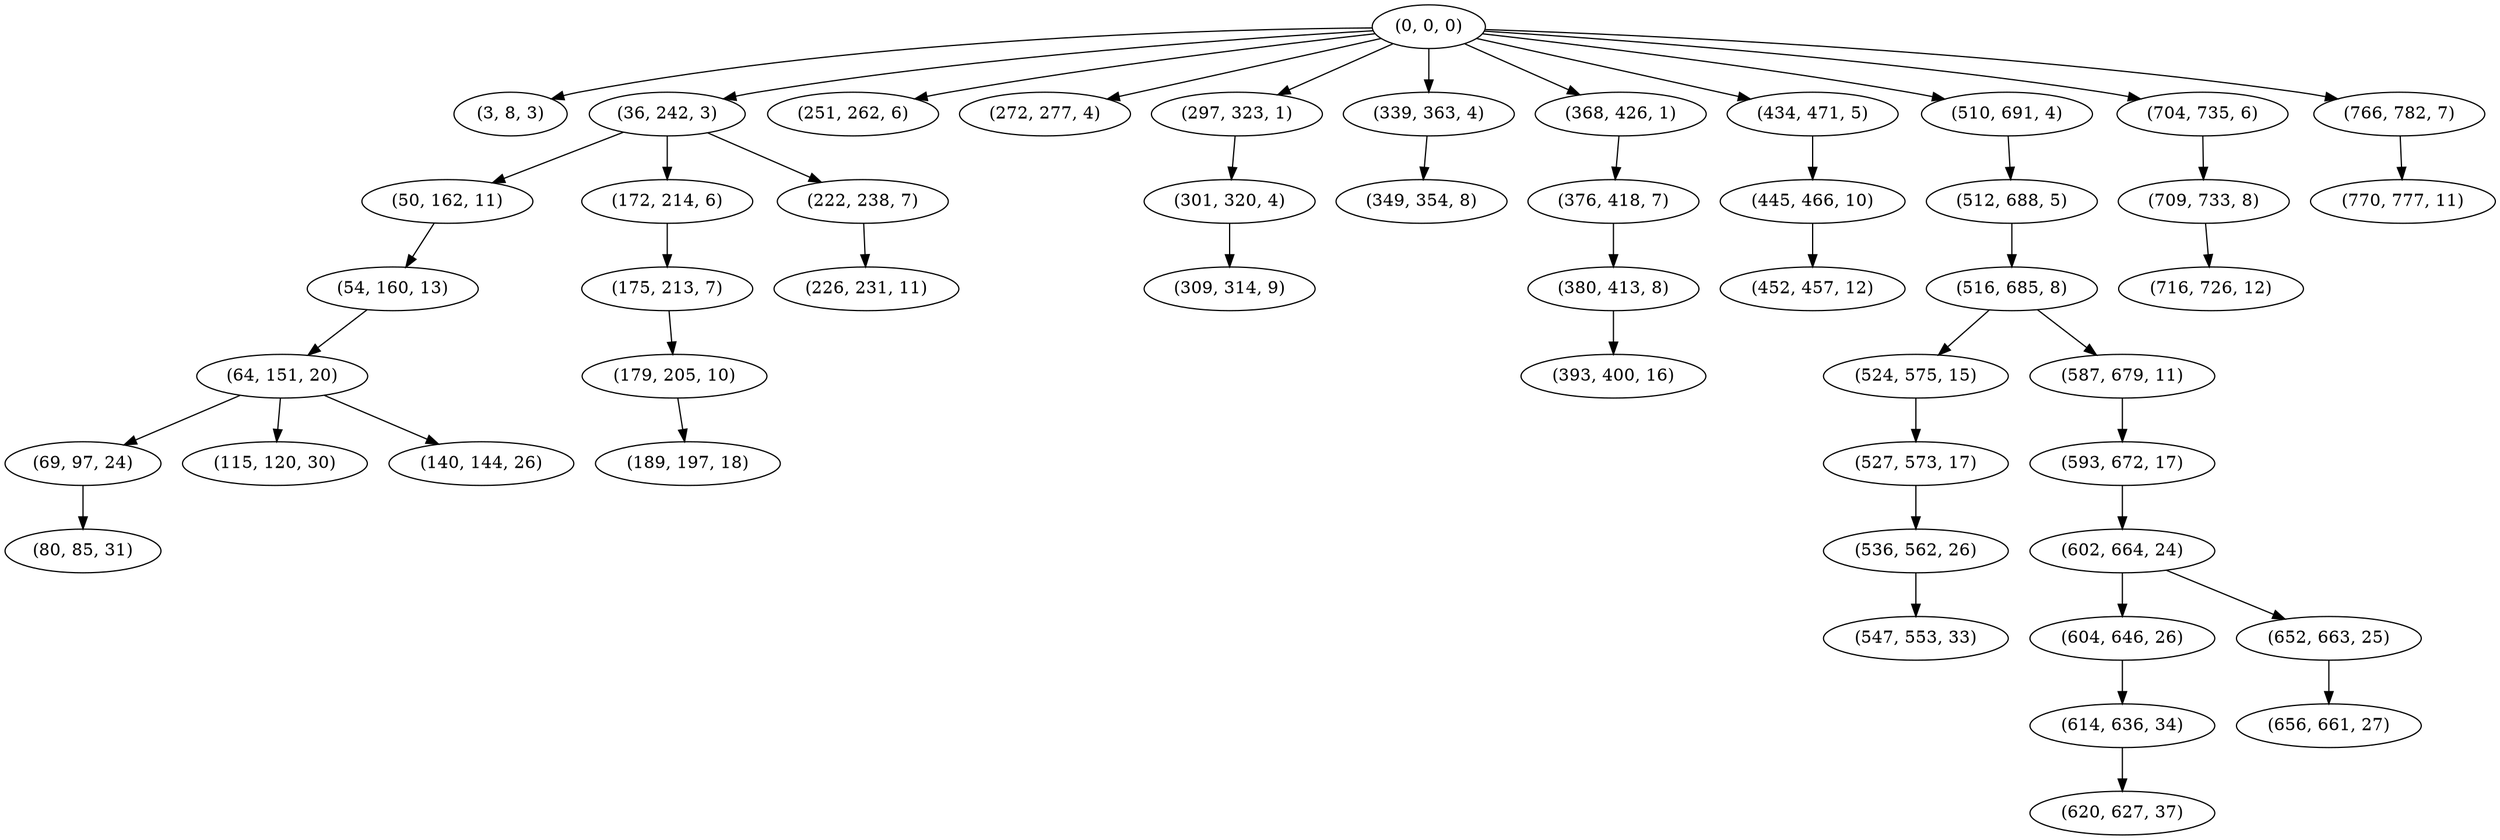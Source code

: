 digraph tree {
    "(0, 0, 0)";
    "(3, 8, 3)";
    "(36, 242, 3)";
    "(50, 162, 11)";
    "(54, 160, 13)";
    "(64, 151, 20)";
    "(69, 97, 24)";
    "(80, 85, 31)";
    "(115, 120, 30)";
    "(140, 144, 26)";
    "(172, 214, 6)";
    "(175, 213, 7)";
    "(179, 205, 10)";
    "(189, 197, 18)";
    "(222, 238, 7)";
    "(226, 231, 11)";
    "(251, 262, 6)";
    "(272, 277, 4)";
    "(297, 323, 1)";
    "(301, 320, 4)";
    "(309, 314, 9)";
    "(339, 363, 4)";
    "(349, 354, 8)";
    "(368, 426, 1)";
    "(376, 418, 7)";
    "(380, 413, 8)";
    "(393, 400, 16)";
    "(434, 471, 5)";
    "(445, 466, 10)";
    "(452, 457, 12)";
    "(510, 691, 4)";
    "(512, 688, 5)";
    "(516, 685, 8)";
    "(524, 575, 15)";
    "(527, 573, 17)";
    "(536, 562, 26)";
    "(547, 553, 33)";
    "(587, 679, 11)";
    "(593, 672, 17)";
    "(602, 664, 24)";
    "(604, 646, 26)";
    "(614, 636, 34)";
    "(620, 627, 37)";
    "(652, 663, 25)";
    "(656, 661, 27)";
    "(704, 735, 6)";
    "(709, 733, 8)";
    "(716, 726, 12)";
    "(766, 782, 7)";
    "(770, 777, 11)";
    "(0, 0, 0)" -> "(3, 8, 3)";
    "(0, 0, 0)" -> "(36, 242, 3)";
    "(0, 0, 0)" -> "(251, 262, 6)";
    "(0, 0, 0)" -> "(272, 277, 4)";
    "(0, 0, 0)" -> "(297, 323, 1)";
    "(0, 0, 0)" -> "(339, 363, 4)";
    "(0, 0, 0)" -> "(368, 426, 1)";
    "(0, 0, 0)" -> "(434, 471, 5)";
    "(0, 0, 0)" -> "(510, 691, 4)";
    "(0, 0, 0)" -> "(704, 735, 6)";
    "(0, 0, 0)" -> "(766, 782, 7)";
    "(36, 242, 3)" -> "(50, 162, 11)";
    "(36, 242, 3)" -> "(172, 214, 6)";
    "(36, 242, 3)" -> "(222, 238, 7)";
    "(50, 162, 11)" -> "(54, 160, 13)";
    "(54, 160, 13)" -> "(64, 151, 20)";
    "(64, 151, 20)" -> "(69, 97, 24)";
    "(64, 151, 20)" -> "(115, 120, 30)";
    "(64, 151, 20)" -> "(140, 144, 26)";
    "(69, 97, 24)" -> "(80, 85, 31)";
    "(172, 214, 6)" -> "(175, 213, 7)";
    "(175, 213, 7)" -> "(179, 205, 10)";
    "(179, 205, 10)" -> "(189, 197, 18)";
    "(222, 238, 7)" -> "(226, 231, 11)";
    "(297, 323, 1)" -> "(301, 320, 4)";
    "(301, 320, 4)" -> "(309, 314, 9)";
    "(339, 363, 4)" -> "(349, 354, 8)";
    "(368, 426, 1)" -> "(376, 418, 7)";
    "(376, 418, 7)" -> "(380, 413, 8)";
    "(380, 413, 8)" -> "(393, 400, 16)";
    "(434, 471, 5)" -> "(445, 466, 10)";
    "(445, 466, 10)" -> "(452, 457, 12)";
    "(510, 691, 4)" -> "(512, 688, 5)";
    "(512, 688, 5)" -> "(516, 685, 8)";
    "(516, 685, 8)" -> "(524, 575, 15)";
    "(516, 685, 8)" -> "(587, 679, 11)";
    "(524, 575, 15)" -> "(527, 573, 17)";
    "(527, 573, 17)" -> "(536, 562, 26)";
    "(536, 562, 26)" -> "(547, 553, 33)";
    "(587, 679, 11)" -> "(593, 672, 17)";
    "(593, 672, 17)" -> "(602, 664, 24)";
    "(602, 664, 24)" -> "(604, 646, 26)";
    "(602, 664, 24)" -> "(652, 663, 25)";
    "(604, 646, 26)" -> "(614, 636, 34)";
    "(614, 636, 34)" -> "(620, 627, 37)";
    "(652, 663, 25)" -> "(656, 661, 27)";
    "(704, 735, 6)" -> "(709, 733, 8)";
    "(709, 733, 8)" -> "(716, 726, 12)";
    "(766, 782, 7)" -> "(770, 777, 11)";
}
